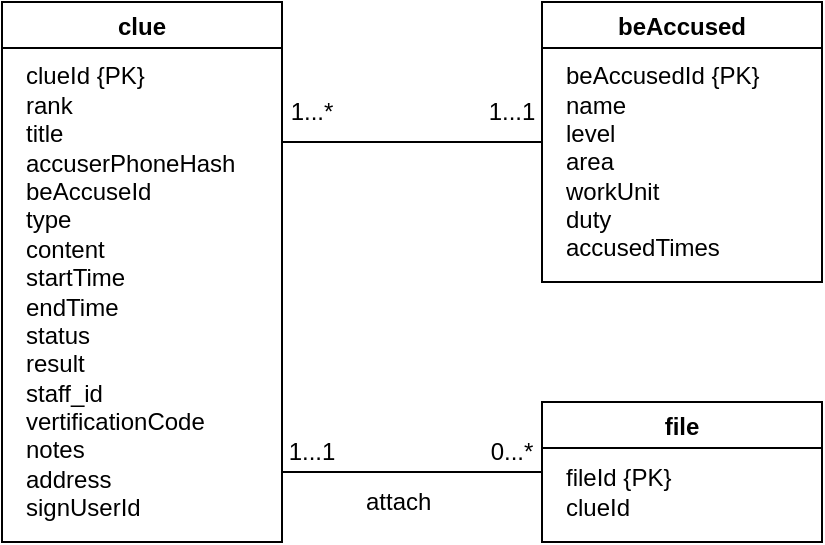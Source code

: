 <mxfile version="18.1.3" type="device"><diagram id="PVdCfdHXLEt_9WwVZcfN" name="Page-1"><mxGraphModel dx="1278" dy="547" grid="1" gridSize="10" guides="1" tooltips="1" connect="1" arrows="1" fold="1" page="1" pageScale="1" pageWidth="827" pageHeight="1169" math="0" shadow="0"><root><mxCell id="0"/><mxCell id="1" parent="0"/><mxCell id="waUtbsq5y6apSech4ZY3-2" value="clue" style="swimlane;" vertex="1" parent="1"><mxGeometry x="200" y="230" width="140" height="270" as="geometry"><mxRectangle x="200" y="230" width="130" height="23" as="alternateBounds"/></mxGeometry></mxCell><mxCell id="waUtbsq5y6apSech4ZY3-6" value="clueId {PK}&lt;br&gt;rank&lt;br&gt;&lt;div style=&quot;&quot;&gt;title&lt;/div&gt;&lt;div style=&quot;&quot;&gt;accuserPhoneHash&lt;/div&gt;&lt;div style=&quot;&quot;&gt;beAccuseId&lt;/div&gt;&lt;div style=&quot;&quot;&gt;type&lt;/div&gt;&lt;div style=&quot;&quot;&gt;content&lt;/div&gt;&lt;div style=&quot;&quot;&gt;startTime&lt;/div&gt;&lt;div style=&quot;&quot;&gt;endTime&lt;/div&gt;&lt;div style=&quot;&quot;&gt;status&lt;/div&gt;&lt;div style=&quot;&quot;&gt;result&lt;/div&gt;&lt;div style=&quot;&quot;&gt;staff_id&lt;/div&gt;&lt;div style=&quot;&quot;&gt;vertificationCode&lt;/div&gt;&lt;div style=&quot;&quot;&gt;notes&lt;/div&gt;&lt;div style=&quot;&quot;&gt;address&lt;/div&gt;&lt;div style=&quot;&quot;&gt;signUserId&lt;/div&gt;" style="text;html=1;align=left;verticalAlign=middle;resizable=0;points=[];autosize=1;strokeColor=none;fillColor=none;" vertex="1" parent="waUtbsq5y6apSech4ZY3-2"><mxGeometry x="10" y="30" width="120" height="230" as="geometry"/></mxCell><mxCell id="waUtbsq5y6apSech4ZY3-5" value="file" style="swimlane;" vertex="1" parent="1"><mxGeometry x="470" y="430" width="140" height="70" as="geometry"/></mxCell><mxCell id="waUtbsq5y6apSech4ZY3-9" value="fileId {PK}&lt;br&gt;clueId" style="text;html=1;align=left;verticalAlign=middle;resizable=0;points=[];autosize=1;strokeColor=none;fillColor=none;" vertex="1" parent="waUtbsq5y6apSech4ZY3-5"><mxGeometry x="10" y="30" width="70" height="30" as="geometry"/></mxCell><mxCell id="waUtbsq5y6apSech4ZY3-3" value="beAccused" style="swimlane;" vertex="1" parent="1"><mxGeometry x="470" y="230" width="140" height="140" as="geometry"/></mxCell><mxCell id="waUtbsq5y6apSech4ZY3-8" value="&lt;span style=&quot;&quot;&gt;beAccusedId {PK}&lt;/span&gt;&lt;br style=&quot;&quot;&gt;&lt;span style=&quot;&quot;&gt;name&lt;/span&gt;&lt;br style=&quot;&quot;&gt;&lt;span style=&quot;&quot;&gt;level&lt;/span&gt;&lt;br style=&quot;&quot;&gt;&lt;span style=&quot;&quot;&gt;area&lt;/span&gt;&lt;br style=&quot;&quot;&gt;&lt;span style=&quot;&quot;&gt;workUnit&lt;br&gt;duty&lt;br&gt;accusedTimes&lt;br&gt;&lt;/span&gt;" style="text;html=1;align=left;verticalAlign=middle;resizable=0;points=[];autosize=1;strokeColor=none;fillColor=none;" vertex="1" parent="waUtbsq5y6apSech4ZY3-3"><mxGeometry x="10" y="30" width="110" height="100" as="geometry"/></mxCell><mxCell id="waUtbsq5y6apSech4ZY3-18" value="" style="endArrow=none;html=1;rounded=0;elbow=vertical;entryX=0;entryY=0.5;entryDx=0;entryDy=0;" edge="1" parent="1" target="waUtbsq5y6apSech4ZY3-3"><mxGeometry width="50" height="50" relative="1" as="geometry"><mxPoint x="340" y="300" as="sourcePoint"/><mxPoint x="430" y="298" as="targetPoint"/></mxGeometry></mxCell><mxCell id="waUtbsq5y6apSech4ZY3-19" value="1...1" style="text;html=1;strokeColor=none;fillColor=none;align=center;verticalAlign=middle;whiteSpace=wrap;rounded=0;" vertex="1" parent="1"><mxGeometry x="438" y="280" width="34" height="10" as="geometry"/></mxCell><mxCell id="waUtbsq5y6apSech4ZY3-24" value="1...*" style="text;html=1;strokeColor=none;fillColor=none;align=center;verticalAlign=middle;whiteSpace=wrap;rounded=0;" vertex="1" parent="1"><mxGeometry x="340" y="280" width="30" height="10" as="geometry"/></mxCell><mxCell id="waUtbsq5y6apSech4ZY3-27" value="" style="endArrow=none;html=1;rounded=0;elbow=vertical;entryX=0;entryY=0.5;entryDx=0;entryDy=0;" edge="1" parent="1" target="waUtbsq5y6apSech4ZY3-5"><mxGeometry width="50" height="50" relative="1" as="geometry"><mxPoint x="340" y="465" as="sourcePoint"/><mxPoint x="400" y="440" as="targetPoint"/></mxGeometry></mxCell><mxCell id="waUtbsq5y6apSech4ZY3-29" value="1...1" style="text;html=1;strokeColor=none;fillColor=none;align=center;verticalAlign=middle;whiteSpace=wrap;rounded=0;" vertex="1" parent="1"><mxGeometry x="340" y="450" width="30" height="10" as="geometry"/></mxCell><mxCell id="waUtbsq5y6apSech4ZY3-30" value="0...*" style="text;html=1;strokeColor=none;fillColor=none;align=center;verticalAlign=middle;whiteSpace=wrap;rounded=0;" vertex="1" parent="1"><mxGeometry x="440" y="450" width="30" height="10" as="geometry"/></mxCell><mxCell id="waUtbsq5y6apSech4ZY3-31" value="attach&amp;nbsp;" style="text;html=1;strokeColor=none;fillColor=none;align=center;verticalAlign=middle;whiteSpace=wrap;rounded=0;" vertex="1" parent="1"><mxGeometry x="370" y="470" width="60" height="20" as="geometry"/></mxCell></root></mxGraphModel></diagram></mxfile>